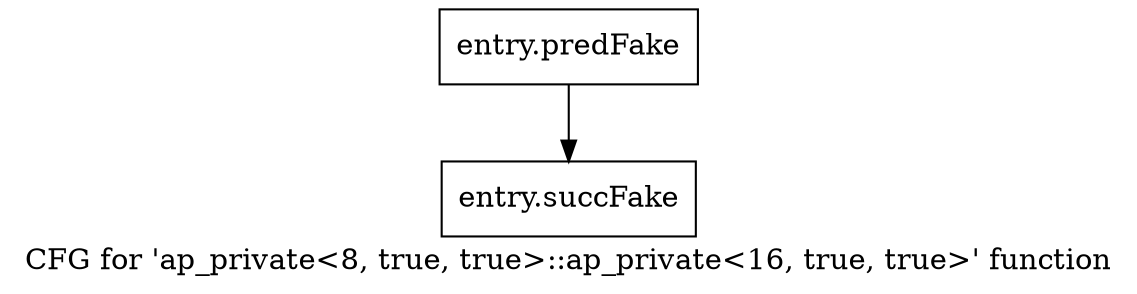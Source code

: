 digraph "CFG for 'ap_private\<8, true, true\>::ap_private\<16, true, true\>' function" {
	label="CFG for 'ap_private\<8, true, true\>::ap_private\<16, true, true\>' function";

	Node0x3c58040 [shape=record,filename="",linenumber="",label="{entry.predFake}"];
	Node0x3c58040 -> Node0x3edcf90[ callList="" memoryops="" filename="/tools/Xilinx/Vitis_HLS/2022.1/include/etc/ap_private.h" execusionnum="3200"];
	Node0x3edcf90 [shape=record,filename="/tools/Xilinx/Vitis_HLS/2022.1/include/etc/ap_private.h",linenumber="1746",label="{entry.succFake}"];
}
